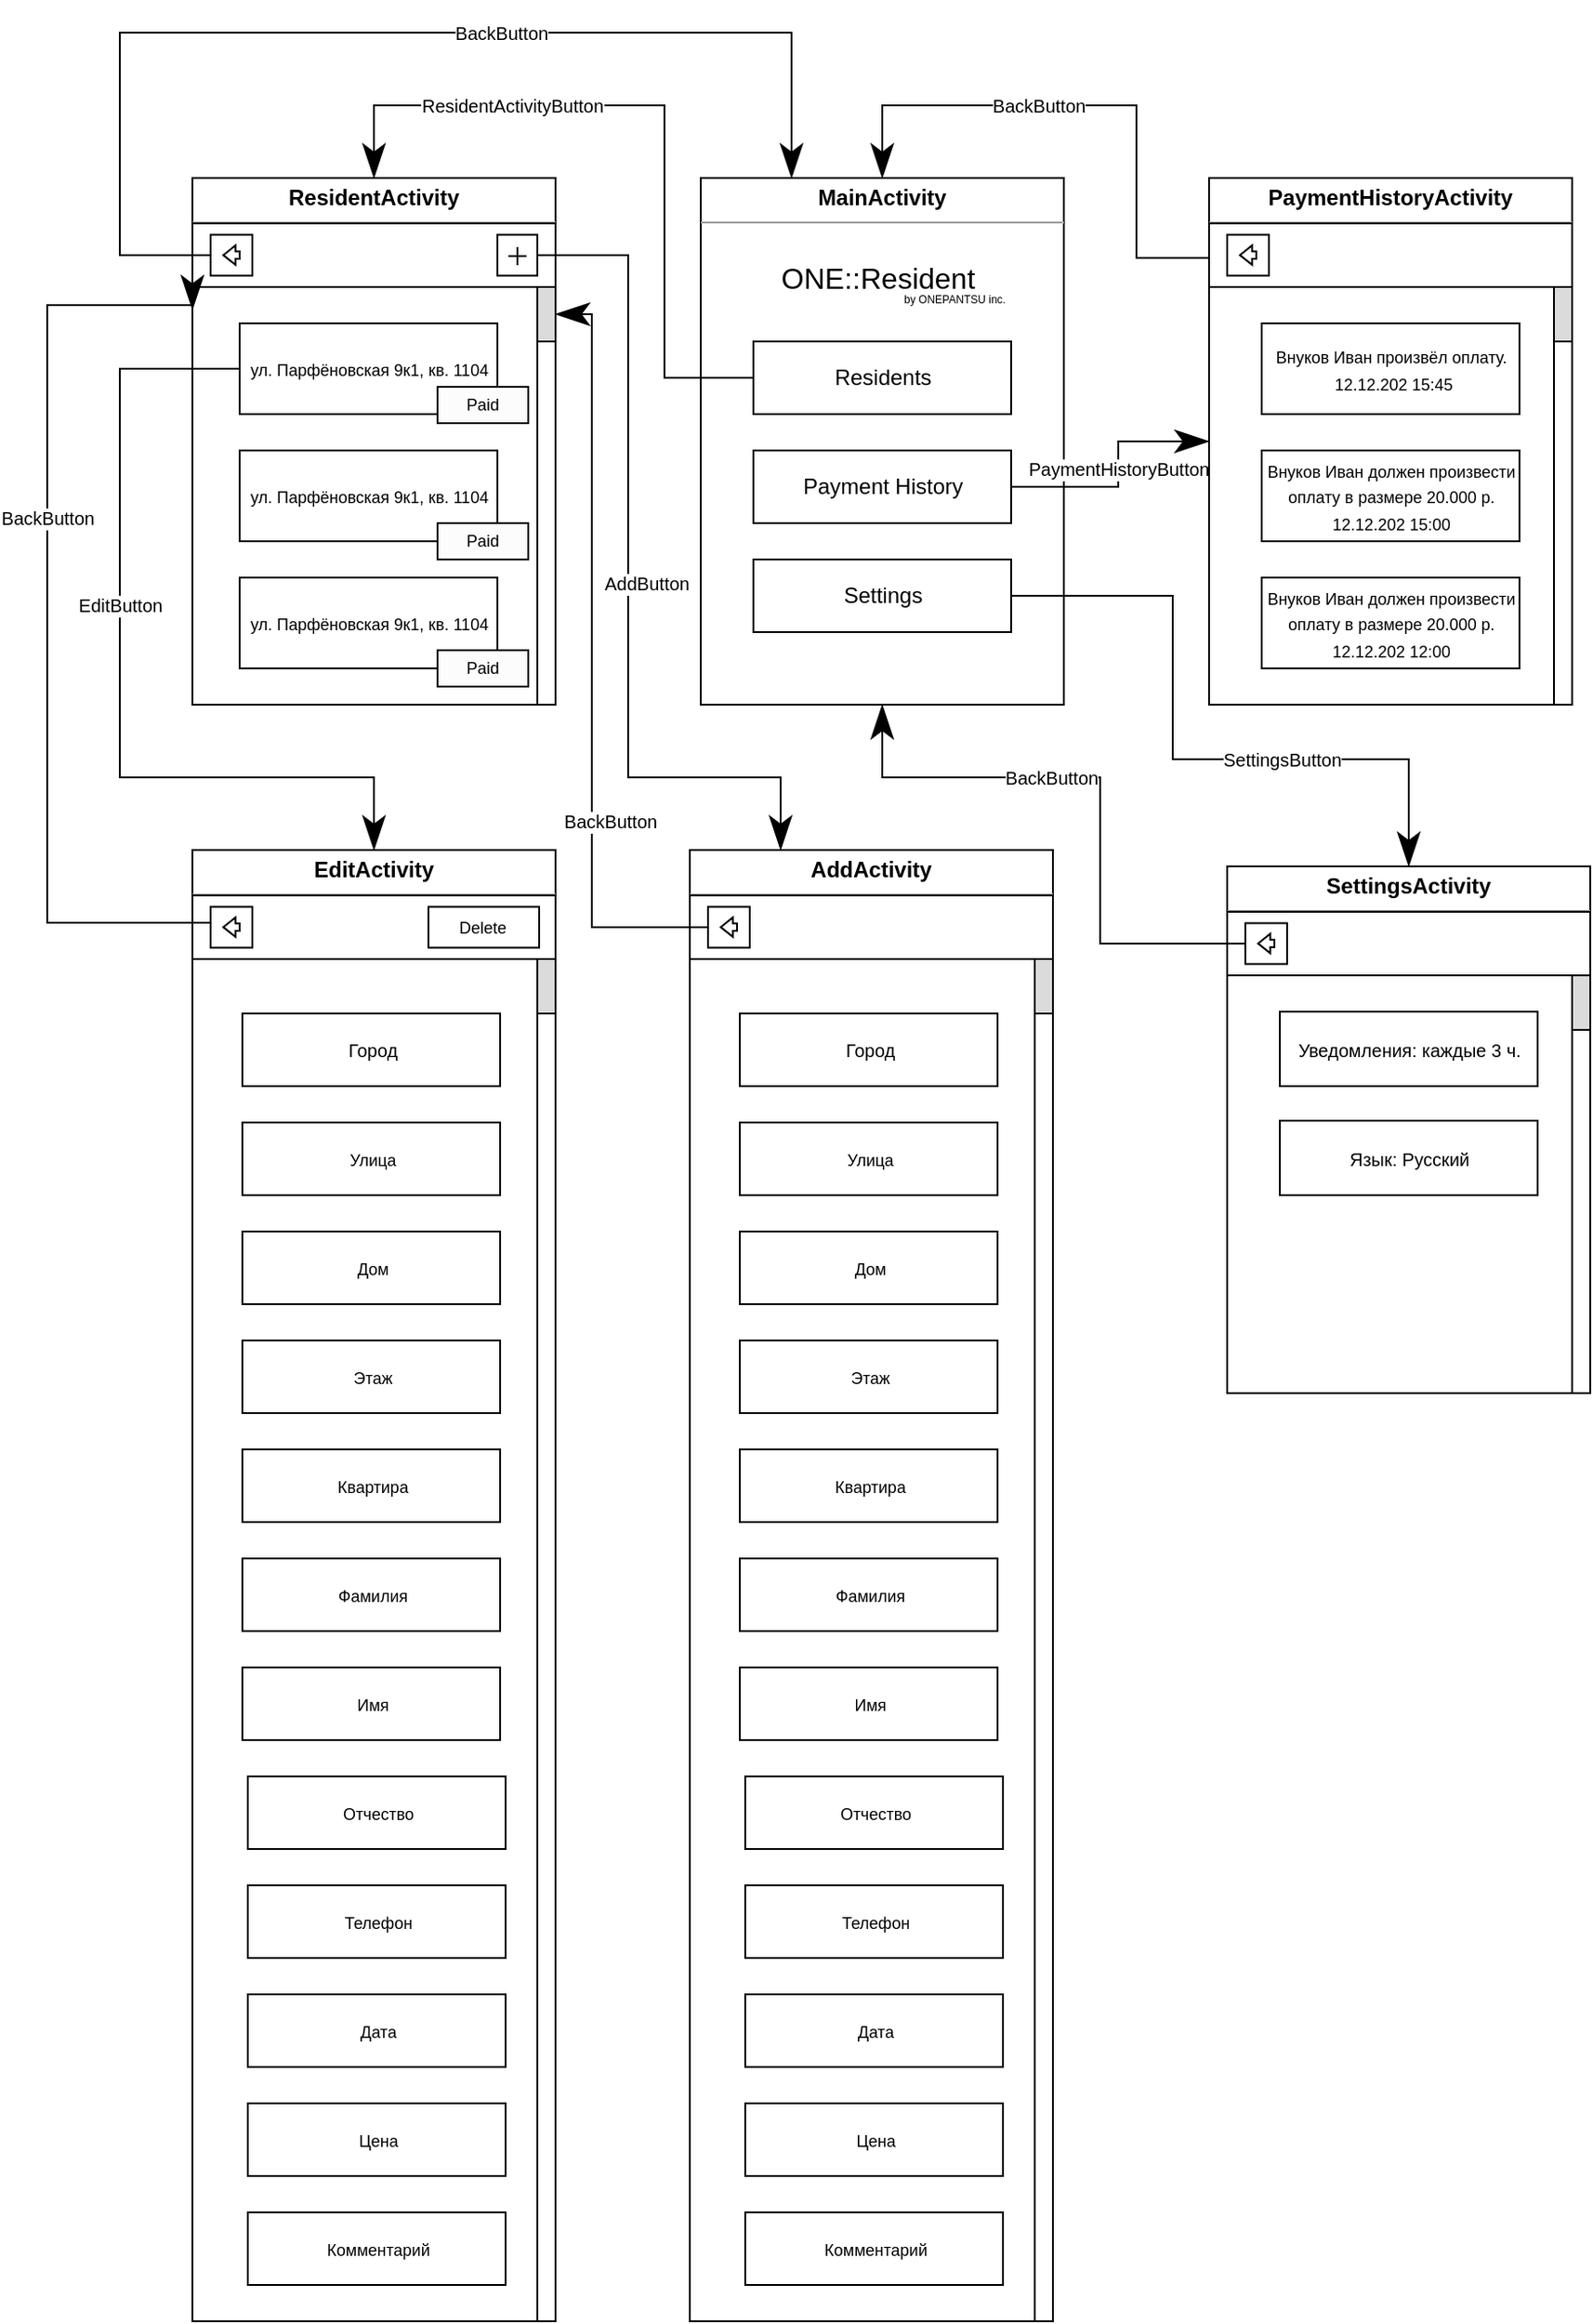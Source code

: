 <mxfile version="18.0.2" type="device"><diagram id="_rRbB2U7l9DouR_qIgC6" name="Page-1"><mxGraphModel dx="2640" dy="2209" grid="1" gridSize="10" guides="1" tooltips="1" connect="1" arrows="1" fold="1" page="1" pageScale="1" pageWidth="827" pageHeight="1169" math="0" shadow="0"><root><mxCell id="0"/><mxCell id="1" parent="0"/><mxCell id="aDEhlpfXzpoGOzu1qv88-1" value="&lt;p style=&quot;margin:0px;margin-top:4px;text-align:center;&quot;&gt;&lt;b&gt;MainActivity&lt;/b&gt;&lt;/p&gt;&lt;hr size=&quot;1&quot;&gt;&lt;div style=&quot;height:2px;&quot;&gt;&lt;/div&gt;" style="verticalAlign=top;align=left;overflow=fill;fontSize=12;fontFamily=Helvetica;html=1;" vertex="1" parent="1"><mxGeometry x="320" y="40" width="200" height="290" as="geometry"/></mxCell><mxCell id="aDEhlpfXzpoGOzu1qv88-2" value="Residents" style="html=1;" vertex="1" parent="1"><mxGeometry x="349" y="130" width="142" height="40" as="geometry"/></mxCell><mxCell id="aDEhlpfXzpoGOzu1qv88-3" value="Payment History" style="html=1;" vertex="1" parent="1"><mxGeometry x="349" y="190" width="142" height="40" as="geometry"/></mxCell><mxCell id="aDEhlpfXzpoGOzu1qv88-4" value="Settings" style="html=1;" vertex="1" parent="1"><mxGeometry x="349" y="250" width="142" height="40" as="geometry"/></mxCell><mxCell id="aDEhlpfXzpoGOzu1qv88-5" value="&lt;font style=&quot;font-size: 16px;&quot;&gt;ONE::Resident&amp;nbsp;&lt;/font&gt;" style="text;html=1;strokeColor=none;fillColor=none;align=center;verticalAlign=middle;whiteSpace=wrap;rounded=0;" vertex="1" parent="1"><mxGeometry x="370" y="80" width="100" height="30" as="geometry"/></mxCell><mxCell id="aDEhlpfXzpoGOzu1qv88-6" value="&lt;font style=&quot;font-size: 6px;&quot;&gt;by ONEPANTSU inc.&lt;/font&gt;" style="text;html=1;strokeColor=none;fillColor=none;align=center;verticalAlign=middle;whiteSpace=wrap;rounded=0;" vertex="1" parent="1"><mxGeometry x="390" y="90" width="140" height="30" as="geometry"/></mxCell><mxCell id="aDEhlpfXzpoGOzu1qv88-11" value="" style="group" vertex="1" connectable="0" parent="1"><mxGeometry x="40" y="40" width="290" height="290" as="geometry"/></mxCell><mxCell id="aDEhlpfXzpoGOzu1qv88-8" value="&lt;p style=&quot;margin:0px;margin-top:4px;text-align:center;&quot;&gt;&lt;b&gt;ResidentActivity&lt;/b&gt;&lt;/p&gt;&lt;hr size=&quot;1&quot;&gt;&lt;div style=&quot;height:2px;&quot;&gt;&lt;/div&gt;" style="verticalAlign=top;align=left;overflow=fill;fontSize=12;fontFamily=Helvetica;html=1;" vertex="1" parent="aDEhlpfXzpoGOzu1qv88-11"><mxGeometry width="200" height="290" as="geometry"/></mxCell><mxCell id="aDEhlpfXzpoGOzu1qv88-9" value="" style="rounded=0;whiteSpace=wrap;html=1;fontSize=6;" vertex="1" parent="aDEhlpfXzpoGOzu1qv88-11"><mxGeometry y="25" width="200" height="35" as="geometry"/></mxCell><mxCell id="aDEhlpfXzpoGOzu1qv88-10" value="" style="rounded=0;whiteSpace=wrap;html=1;fontSize=6;" vertex="1" parent="aDEhlpfXzpoGOzu1qv88-11"><mxGeometry x="10" y="31.25" width="23" height="22.5" as="geometry"/></mxCell><mxCell id="aDEhlpfXzpoGOzu1qv88-14" value="" style="shape=flexArrow;endArrow=classic;html=1;rounded=0;fontSize=6;endWidth=5.538;endSize=1.907;width=4.186;" edge="1" parent="aDEhlpfXzpoGOzu1qv88-11"><mxGeometry width="50" height="50" relative="1" as="geometry"><mxPoint x="26.5" y="42.45" as="sourcePoint"/><mxPoint x="16.5" y="42.45" as="targetPoint"/></mxGeometry></mxCell><mxCell id="aDEhlpfXzpoGOzu1qv88-18" value="" style="rounded=0;whiteSpace=wrap;html=1;fontSize=6;" vertex="1" parent="aDEhlpfXzpoGOzu1qv88-11"><mxGeometry x="168" y="31.25" width="22" height="22.5" as="geometry"/></mxCell><mxCell id="aDEhlpfXzpoGOzu1qv88-27" value="&lt;font style=&quot;font-size: 9px;&quot;&gt;ул. Парфёновская 9к1, кв. 1104&lt;/font&gt;" style="html=1;" vertex="1" parent="aDEhlpfXzpoGOzu1qv88-11"><mxGeometry x="26" y="80" width="142" height="50" as="geometry"/></mxCell><mxCell id="aDEhlpfXzpoGOzu1qv88-28" value="&lt;font style=&quot;font-size: 9px;&quot;&gt;ул. Парфёновская 9к1, кв. 1104&lt;/font&gt;" style="html=1;" vertex="1" parent="aDEhlpfXzpoGOzu1qv88-11"><mxGeometry x="26" y="150" width="142" height="50" as="geometry"/></mxCell><mxCell id="aDEhlpfXzpoGOzu1qv88-29" value="&lt;font style=&quot;font-size: 9px;&quot;&gt;ул. Парфёновская 9к1, кв. 1104&lt;/font&gt;" style="html=1;" vertex="1" parent="aDEhlpfXzpoGOzu1qv88-11"><mxGeometry x="26" y="220" width="142" height="50" as="geometry"/></mxCell><mxCell id="aDEhlpfXzpoGOzu1qv88-30" value="" style="rounded=0;whiteSpace=wrap;html=1;fontSize=9;" vertex="1" parent="aDEhlpfXzpoGOzu1qv88-11"><mxGeometry x="190" y="60" width="10" height="230" as="geometry"/></mxCell><mxCell id="aDEhlpfXzpoGOzu1qv88-31" value="" style="rounded=0;whiteSpace=wrap;html=1;fontSize=9;fillColor=#DBDBDB;" vertex="1" parent="aDEhlpfXzpoGOzu1qv88-11"><mxGeometry x="190" y="60" width="10" height="30" as="geometry"/></mxCell><mxCell id="aDEhlpfXzpoGOzu1qv88-98" value="" style="rounded=0;whiteSpace=wrap;html=1;fontSize=9;fillColor=#FCFCFC;" vertex="1" parent="aDEhlpfXzpoGOzu1qv88-11"><mxGeometry x="135" y="115" width="50" height="20" as="geometry"/></mxCell><mxCell id="aDEhlpfXzpoGOzu1qv88-99" value="Paid" style="text;html=1;strokeColor=none;fillColor=none;align=center;verticalAlign=middle;whiteSpace=wrap;rounded=0;fontSize=9;" vertex="1" parent="aDEhlpfXzpoGOzu1qv88-11"><mxGeometry x="130" y="110" width="60" height="30" as="geometry"/></mxCell><mxCell id="aDEhlpfXzpoGOzu1qv88-118" value="" style="rounded=0;whiteSpace=wrap;html=1;fontSize=9;fillColor=#FCFCFC;" vertex="1" parent="aDEhlpfXzpoGOzu1qv88-11"><mxGeometry x="135" y="190" width="50" height="20" as="geometry"/></mxCell><mxCell id="aDEhlpfXzpoGOzu1qv88-119" value="" style="rounded=0;whiteSpace=wrap;html=1;fontSize=9;fillColor=#FCFCFC;" vertex="1" parent="aDEhlpfXzpoGOzu1qv88-11"><mxGeometry x="135" y="260" width="50" height="20" as="geometry"/></mxCell><mxCell id="aDEhlpfXzpoGOzu1qv88-121" value="Paid" style="text;html=1;strokeColor=none;fillColor=none;align=center;verticalAlign=middle;whiteSpace=wrap;rounded=0;fontSize=9;" vertex="1" parent="aDEhlpfXzpoGOzu1qv88-11"><mxGeometry x="130" y="185" width="60" height="30" as="geometry"/></mxCell><mxCell id="aDEhlpfXzpoGOzu1qv88-122" value="Paid" style="text;html=1;strokeColor=none;fillColor=none;align=center;verticalAlign=middle;whiteSpace=wrap;rounded=0;fontSize=9;" vertex="1" parent="aDEhlpfXzpoGOzu1qv88-11"><mxGeometry x="130" y="255" width="60" height="30" as="geometry"/></mxCell><mxCell id="aDEhlpfXzpoGOzu1qv88-15" value="&lt;font style=&quot;font-size: 10px;&quot;&gt;ResidentActivityButton&lt;/font&gt;" style="endArrow=classicThin;endSize=16;endFill=1;html=1;rounded=0;fontSize=6;entryX=0.5;entryY=0;entryDx=0;entryDy=0;exitX=0;exitY=0.5;exitDx=0;exitDy=0;edgeStyle=orthogonalEdgeStyle;elbow=vertical;" edge="1" parent="1" source="aDEhlpfXzpoGOzu1qv88-2" target="aDEhlpfXzpoGOzu1qv88-8"><mxGeometry x="0.42" width="160" relative="1" as="geometry"><mxPoint x="180" y="200" as="sourcePoint"/><mxPoint x="340" y="200" as="targetPoint"/><Array as="points"><mxPoint x="300" y="150"/><mxPoint x="300"/><mxPoint x="140"/></Array><mxPoint as="offset"/></mxGeometry></mxCell><mxCell id="aDEhlpfXzpoGOzu1qv88-16" value="&lt;font style=&quot;font-size: 10px;&quot;&gt;BackButton&lt;/font&gt;" style="endArrow=classicThin;endSize=16;endFill=1;html=1;rounded=0;fontSize=6;entryX=0.25;entryY=0;entryDx=0;entryDy=0;exitX=0;exitY=0.5;exitDx=0;exitDy=0;edgeStyle=orthogonalEdgeStyle;elbow=vertical;" edge="1" parent="1" source="aDEhlpfXzpoGOzu1qv88-10" target="aDEhlpfXzpoGOzu1qv88-1"><mxGeometry x="0.227" width="160" relative="1" as="geometry"><mxPoint x="359" y="160" as="sourcePoint"/><mxPoint x="150" y="50" as="targetPoint"/><Array as="points"><mxPoint y="83"/><mxPoint y="-40"/><mxPoint x="370" y="-40"/></Array><mxPoint as="offset"/></mxGeometry></mxCell><mxCell id="aDEhlpfXzpoGOzu1qv88-23" value="" style="group" vertex="1" connectable="0" parent="1"><mxGeometry x="219" y="83" width="5" height="5" as="geometry"/></mxCell><mxCell id="aDEhlpfXzpoGOzu1qv88-19" value="" style="endArrow=none;html=1;rounded=0;fontSize=10;elbow=vertical;" edge="1" parent="aDEhlpfXzpoGOzu1qv88-23"><mxGeometry width="50" height="50" relative="1" as="geometry"><mxPoint y="5" as="sourcePoint"/><mxPoint y="-5" as="targetPoint"/><Array as="points"><mxPoint y="5"/></Array></mxGeometry></mxCell><mxCell id="aDEhlpfXzpoGOzu1qv88-20" value="" style="endArrow=none;html=1;rounded=0;fontSize=10;elbow=vertical;" edge="1" parent="aDEhlpfXzpoGOzu1qv88-23"><mxGeometry width="50" height="50" relative="1" as="geometry"><mxPoint x="5" as="sourcePoint"/><mxPoint x="-5" as="targetPoint"/><Array as="points"><mxPoint x="5"/></Array></mxGeometry></mxCell><mxCell id="aDEhlpfXzpoGOzu1qv88-33" value="&lt;p style=&quot;margin:0px;margin-top:4px;text-align:center;&quot;&gt;&lt;b&gt;EditActivity&lt;/b&gt;&lt;/p&gt;&lt;hr size=&quot;1&quot;&gt;&lt;div style=&quot;height:2px;&quot;&gt;&lt;/div&gt;" style="verticalAlign=top;align=left;overflow=fill;fontSize=12;fontFamily=Helvetica;html=1;" vertex="1" parent="1"><mxGeometry x="40" y="410" width="200" height="810" as="geometry"/></mxCell><mxCell id="aDEhlpfXzpoGOzu1qv88-34" value="" style="rounded=0;whiteSpace=wrap;html=1;fontSize=6;" vertex="1" parent="1"><mxGeometry x="40" y="435" width="200" height="35" as="geometry"/></mxCell><mxCell id="aDEhlpfXzpoGOzu1qv88-35" value="" style="rounded=0;whiteSpace=wrap;html=1;fontSize=6;" vertex="1" parent="1"><mxGeometry x="50" y="441.25" width="23" height="22.5" as="geometry"/></mxCell><mxCell id="aDEhlpfXzpoGOzu1qv88-36" value="" style="shape=flexArrow;endArrow=classic;html=1;rounded=0;fontSize=6;endWidth=5.538;endSize=1.907;width=4.186;" edge="1" parent="1"><mxGeometry width="50" height="50" relative="1" as="geometry"><mxPoint x="66.5" y="452.45" as="sourcePoint"/><mxPoint x="56.5" y="452.45" as="targetPoint"/></mxGeometry></mxCell><mxCell id="aDEhlpfXzpoGOzu1qv88-38" value="&lt;font style=&quot;font-size: 9px;&quot;&gt;Улица&lt;/font&gt;" style="html=1;" vertex="1" parent="1"><mxGeometry x="67.5" y="560" width="142" height="40" as="geometry"/></mxCell><mxCell id="aDEhlpfXzpoGOzu1qv88-39" value="&lt;font style=&quot;font-size: 9px;&quot;&gt;Дом&lt;/font&gt;" style="html=1;" vertex="1" parent="1"><mxGeometry x="67.5" y="620" width="142" height="40" as="geometry"/></mxCell><mxCell id="aDEhlpfXzpoGOzu1qv88-40" value="&lt;font style=&quot;font-size: 9px;&quot;&gt;Квартира&lt;/font&gt;" style="html=1;" vertex="1" parent="1"><mxGeometry x="67.5" y="740" width="142" height="40" as="geometry"/></mxCell><mxCell id="aDEhlpfXzpoGOzu1qv88-41" value="" style="rounded=0;whiteSpace=wrap;html=1;fontSize=9;" vertex="1" parent="1"><mxGeometry x="230" y="470" width="10" height="750" as="geometry"/></mxCell><mxCell id="aDEhlpfXzpoGOzu1qv88-42" value="" style="rounded=0;whiteSpace=wrap;html=1;fontSize=9;fillColor=#DBDBDB;" vertex="1" parent="1"><mxGeometry x="230" y="470" width="10" height="30" as="geometry"/></mxCell><mxCell id="aDEhlpfXzpoGOzu1qv88-43" value="&lt;font style=&quot;font-size: 9px;&quot;&gt;Этаж&lt;/font&gt;" style="html=1;" vertex="1" parent="1"><mxGeometry x="67.5" y="680" width="142" height="40" as="geometry"/></mxCell><mxCell id="aDEhlpfXzpoGOzu1qv88-44" value="&lt;font style=&quot;font-size: 9px;&quot;&gt;Фамилия&lt;/font&gt;" style="html=1;" vertex="1" parent="1"><mxGeometry x="67.5" y="800" width="142" height="40" as="geometry"/></mxCell><mxCell id="aDEhlpfXzpoGOzu1qv88-45" value="&lt;font style=&quot;font-size: 9px;&quot;&gt;Имя&lt;/font&gt;" style="html=1;" vertex="1" parent="1"><mxGeometry x="67.5" y="860" width="142" height="40" as="geometry"/></mxCell><mxCell id="aDEhlpfXzpoGOzu1qv88-46" value="&lt;font style=&quot;font-size: 9px;&quot;&gt;Отчество&lt;/font&gt;" style="html=1;" vertex="1" parent="1"><mxGeometry x="70.5" y="920" width="142" height="40" as="geometry"/></mxCell><mxCell id="aDEhlpfXzpoGOzu1qv88-47" value="&lt;font style=&quot;font-size: 9px;&quot;&gt;Телефон&lt;/font&gt;" style="html=1;" vertex="1" parent="1"><mxGeometry x="70.5" y="980" width="142" height="40" as="geometry"/></mxCell><mxCell id="aDEhlpfXzpoGOzu1qv88-48" value="&lt;font style=&quot;font-size: 9px;&quot;&gt;Дата&lt;/font&gt;" style="html=1;" vertex="1" parent="1"><mxGeometry x="70.5" y="1040" width="142" height="40" as="geometry"/></mxCell><mxCell id="aDEhlpfXzpoGOzu1qv88-49" value="&lt;font style=&quot;font-size: 9px;&quot;&gt;Цена&lt;/font&gt;" style="html=1;" vertex="1" parent="1"><mxGeometry x="70.5" y="1100" width="142" height="40" as="geometry"/></mxCell><mxCell id="aDEhlpfXzpoGOzu1qv88-50" value="&lt;font style=&quot;font-size: 9px;&quot;&gt;Комментарий&lt;/font&gt;" style="html=1;" vertex="1" parent="1"><mxGeometry x="70.5" y="1160" width="142" height="40" as="geometry"/></mxCell><mxCell id="aDEhlpfXzpoGOzu1qv88-52" value="" style="rounded=0;whiteSpace=wrap;html=1;fontSize=6;" vertex="1" parent="1"><mxGeometry x="170" y="441.25" width="61" height="22.5" as="geometry"/></mxCell><mxCell id="aDEhlpfXzpoGOzu1qv88-53" value="Delete" style="text;html=1;strokeColor=none;fillColor=none;align=center;verticalAlign=middle;whiteSpace=wrap;rounded=0;fontSize=9;" vertex="1" parent="1"><mxGeometry x="170" y="437.5" width="60" height="30" as="geometry"/></mxCell><mxCell id="aDEhlpfXzpoGOzu1qv88-54" value="&lt;font size=&quot;1&quot;&gt;Город&lt;/font&gt;" style="html=1;" vertex="1" parent="1"><mxGeometry x="67.5" y="500" width="142" height="40" as="geometry"/></mxCell><mxCell id="aDEhlpfXzpoGOzu1qv88-56" value="&lt;p style=&quot;margin:0px;margin-top:4px;text-align:center;&quot;&gt;&lt;b&gt;AddActivity&lt;/b&gt;&lt;/p&gt;&lt;hr size=&quot;1&quot;&gt;&lt;div style=&quot;height:2px;&quot;&gt;&lt;/div&gt;" style="verticalAlign=top;align=left;overflow=fill;fontSize=12;fontFamily=Helvetica;html=1;" vertex="1" parent="1"><mxGeometry x="314" y="410" width="200" height="810" as="geometry"/></mxCell><mxCell id="aDEhlpfXzpoGOzu1qv88-57" value="" style="rounded=0;whiteSpace=wrap;html=1;fontSize=6;" vertex="1" parent="1"><mxGeometry x="314" y="435" width="200" height="35" as="geometry"/></mxCell><mxCell id="aDEhlpfXzpoGOzu1qv88-58" value="" style="rounded=0;whiteSpace=wrap;html=1;fontSize=6;" vertex="1" parent="1"><mxGeometry x="324" y="441.25" width="23" height="22.5" as="geometry"/></mxCell><mxCell id="aDEhlpfXzpoGOzu1qv88-59" value="" style="shape=flexArrow;endArrow=classic;html=1;rounded=0;fontSize=6;endWidth=5.538;endSize=1.907;width=4.186;" edge="1" parent="1"><mxGeometry width="50" height="50" relative="1" as="geometry"><mxPoint x="340.5" y="452.45" as="sourcePoint"/><mxPoint x="330.5" y="452.45" as="targetPoint"/></mxGeometry></mxCell><mxCell id="aDEhlpfXzpoGOzu1qv88-60" value="&lt;font style=&quot;font-size: 9px;&quot;&gt;Улица&lt;/font&gt;" style="html=1;" vertex="1" parent="1"><mxGeometry x="341.5" y="560" width="142" height="40" as="geometry"/></mxCell><mxCell id="aDEhlpfXzpoGOzu1qv88-61" value="&lt;font style=&quot;font-size: 9px;&quot;&gt;Дом&lt;/font&gt;" style="html=1;" vertex="1" parent="1"><mxGeometry x="341.5" y="620" width="142" height="40" as="geometry"/></mxCell><mxCell id="aDEhlpfXzpoGOzu1qv88-62" value="&lt;font style=&quot;font-size: 9px;&quot;&gt;Квартира&lt;/font&gt;" style="html=1;" vertex="1" parent="1"><mxGeometry x="341.5" y="740" width="142" height="40" as="geometry"/></mxCell><mxCell id="aDEhlpfXzpoGOzu1qv88-63" value="" style="rounded=0;whiteSpace=wrap;html=1;fontSize=9;" vertex="1" parent="1"><mxGeometry x="504" y="470" width="10" height="750" as="geometry"/></mxCell><mxCell id="aDEhlpfXzpoGOzu1qv88-64" value="" style="rounded=0;whiteSpace=wrap;html=1;fontSize=9;fillColor=#DBDBDB;" vertex="1" parent="1"><mxGeometry x="504" y="470" width="10" height="30" as="geometry"/></mxCell><mxCell id="aDEhlpfXzpoGOzu1qv88-65" value="&lt;font style=&quot;font-size: 9px;&quot;&gt;Этаж&lt;/font&gt;" style="html=1;" vertex="1" parent="1"><mxGeometry x="341.5" y="680" width="142" height="40" as="geometry"/></mxCell><mxCell id="aDEhlpfXzpoGOzu1qv88-66" value="&lt;font style=&quot;font-size: 9px;&quot;&gt;Фамилия&lt;/font&gt;" style="html=1;" vertex="1" parent="1"><mxGeometry x="341.5" y="800" width="142" height="40" as="geometry"/></mxCell><mxCell id="aDEhlpfXzpoGOzu1qv88-67" value="&lt;font style=&quot;font-size: 9px;&quot;&gt;Имя&lt;/font&gt;" style="html=1;" vertex="1" parent="1"><mxGeometry x="341.5" y="860" width="142" height="40" as="geometry"/></mxCell><mxCell id="aDEhlpfXzpoGOzu1qv88-68" value="&lt;font style=&quot;font-size: 9px;&quot;&gt;Отчество&lt;/font&gt;" style="html=1;" vertex="1" parent="1"><mxGeometry x="344.5" y="920" width="142" height="40" as="geometry"/></mxCell><mxCell id="aDEhlpfXzpoGOzu1qv88-69" value="&lt;font style=&quot;font-size: 9px;&quot;&gt;Телефон&lt;/font&gt;" style="html=1;" vertex="1" parent="1"><mxGeometry x="344.5" y="980" width="142" height="40" as="geometry"/></mxCell><mxCell id="aDEhlpfXzpoGOzu1qv88-70" value="&lt;font style=&quot;font-size: 9px;&quot;&gt;Дата&lt;/font&gt;" style="html=1;" vertex="1" parent="1"><mxGeometry x="344.5" y="1040" width="142" height="40" as="geometry"/></mxCell><mxCell id="aDEhlpfXzpoGOzu1qv88-71" value="&lt;font style=&quot;font-size: 9px;&quot;&gt;Цена&lt;/font&gt;" style="html=1;" vertex="1" parent="1"><mxGeometry x="344.5" y="1100" width="142" height="40" as="geometry"/></mxCell><mxCell id="aDEhlpfXzpoGOzu1qv88-72" value="&lt;font style=&quot;font-size: 9px;&quot;&gt;Комментарий&lt;/font&gt;" style="html=1;" vertex="1" parent="1"><mxGeometry x="344.5" y="1160" width="142" height="40" as="geometry"/></mxCell><mxCell id="aDEhlpfXzpoGOzu1qv88-75" value="&lt;font size=&quot;1&quot;&gt;Город&lt;/font&gt;" style="html=1;" vertex="1" parent="1"><mxGeometry x="341.5" y="500" width="142" height="40" as="geometry"/></mxCell><mxCell id="aDEhlpfXzpoGOzu1qv88-76" value="&lt;font style=&quot;font-size: 10px;&quot;&gt;EditButton&lt;/font&gt;" style="endArrow=classicThin;endSize=16;endFill=1;html=1;rounded=0;fontSize=6;entryX=0.5;entryY=0;entryDx=0;entryDy=0;exitX=0;exitY=0.5;exitDx=0;exitDy=0;edgeStyle=orthogonalEdgeStyle;elbow=vertical;" edge="1" parent="1" source="aDEhlpfXzpoGOzu1qv88-27" target="aDEhlpfXzpoGOzu1qv88-33"><mxGeometry x="-0.168" width="160" relative="1" as="geometry"><mxPoint x="60" y="92.5" as="sourcePoint"/><mxPoint x="380" y="50.0" as="targetPoint"/><Array as="points"><mxPoint y="145"/><mxPoint y="370"/><mxPoint x="140" y="370"/></Array><mxPoint as="offset"/></mxGeometry></mxCell><mxCell id="aDEhlpfXzpoGOzu1qv88-77" value="&lt;font style=&quot;font-size: 10px;&quot;&gt;BackButton&lt;/font&gt;" style="endArrow=classicThin;endSize=16;endFill=1;html=1;rounded=0;fontSize=6;entryX=0;entryY=0.25;entryDx=0;entryDy=0;exitX=0;exitY=0.5;exitDx=0;exitDy=0;edgeStyle=orthogonalEdgeStyle;elbow=vertical;" edge="1" parent="1" source="aDEhlpfXzpoGOzu1qv88-35" target="aDEhlpfXzpoGOzu1qv88-8"><mxGeometry x="0.227" width="160" relative="1" as="geometry"><mxPoint x="60" y="92.5" as="sourcePoint"/><mxPoint x="380" y="50" as="targetPoint"/><Array as="points"><mxPoint x="50" y="450"/><mxPoint x="-40" y="450"/><mxPoint x="-40" y="110"/><mxPoint x="40" y="110"/></Array><mxPoint as="offset"/></mxGeometry></mxCell><mxCell id="aDEhlpfXzpoGOzu1qv88-79" value="&lt;font style=&quot;font-size: 10px;&quot;&gt;BackButton&lt;/font&gt;" style="endArrow=classicThin;endSize=16;endFill=1;html=1;rounded=0;fontSize=6;entryX=1;entryY=0.5;entryDx=0;entryDy=0;exitX=0;exitY=0.5;exitDx=0;exitDy=0;edgeStyle=orthogonalEdgeStyle;elbow=vertical;" edge="1" parent="1" source="aDEhlpfXzpoGOzu1qv88-58" target="aDEhlpfXzpoGOzu1qv88-31"><mxGeometry x="-0.416" y="-10" width="160" relative="1" as="geometry"><mxPoint x="60" y="443.5" as="sourcePoint"/><mxPoint x="50" y="120" as="targetPoint"/><Array as="points"><mxPoint x="260" y="453"/><mxPoint x="260" y="115"/></Array><mxPoint as="offset"/></mxGeometry></mxCell><mxCell id="aDEhlpfXzpoGOzu1qv88-80" value="&lt;font style=&quot;font-size: 10px;&quot;&gt;AddButton&lt;/font&gt;" style="endArrow=classicThin;endSize=16;endFill=1;html=1;rounded=0;fontSize=6;entryX=0.25;entryY=0;entryDx=0;entryDy=0;edgeStyle=orthogonalEdgeStyle;elbow=vertical;exitX=1;exitY=0.5;exitDx=0;exitDy=0;" edge="1" parent="1" source="aDEhlpfXzpoGOzu1qv88-18" target="aDEhlpfXzpoGOzu1qv88-56"><mxGeometry x="-0.005" y="10" width="160" relative="1" as="geometry"><mxPoint x="699.97" y="128.98" as="sourcePoint"/><mxPoint x="849.97" y="98.98" as="targetPoint"/><Array as="points"><mxPoint x="280" y="83"/><mxPoint x="280" y="370"/><mxPoint x="364" y="370"/></Array><mxPoint y="1" as="offset"/></mxGeometry></mxCell><mxCell id="aDEhlpfXzpoGOzu1qv88-93" value="&lt;font style=&quot;font-size: 10px;&quot;&gt;BackButton&lt;/font&gt;" style="endArrow=classicThin;endSize=16;endFill=1;html=1;rounded=0;fontSize=6;entryX=0.5;entryY=0;entryDx=0;entryDy=0;exitX=0;exitY=0.5;exitDx=0;exitDy=0;edgeStyle=orthogonalEdgeStyle;elbow=vertical;" edge="1" parent="1" source="aDEhlpfXzpoGOzu1qv88-84" target="aDEhlpfXzpoGOzu1qv88-1"><mxGeometry x="0.202" width="160" relative="1" as="geometry"><mxPoint x="600" y="83" as="sourcePoint"/><mxPoint x="920" y="40.5" as="targetPoint"/><Array as="points"><mxPoint x="610" y="84"/><mxPoint x="560" y="84"/><mxPoint x="560"/><mxPoint x="420"/></Array><mxPoint as="offset"/></mxGeometry></mxCell><mxCell id="aDEhlpfXzpoGOzu1qv88-94" value="&lt;span style=&quot;font-size: 10px;&quot;&gt;PaymentHistoryButton&lt;/span&gt;" style="endArrow=classicThin;endSize=16;endFill=1;html=1;rounded=0;fontSize=6;entryX=0;entryY=0.5;entryDx=0;entryDy=0;exitX=1;exitY=0.5;exitDx=0;exitDy=0;edgeStyle=orthogonalEdgeStyle;elbow=vertical;" edge="1" parent="1" source="aDEhlpfXzpoGOzu1qv88-3" target="aDEhlpfXzpoGOzu1qv88-82"><mxGeometry x="0.03" width="160" relative="1" as="geometry"><mxPoint x="359" y="160" as="sourcePoint"/><mxPoint x="150" y="50" as="targetPoint"/><Array as="points"><mxPoint x="550" y="210"/><mxPoint x="550" y="185"/></Array><mxPoint as="offset"/></mxGeometry></mxCell><mxCell id="aDEhlpfXzpoGOzu1qv88-82" value="&lt;p style=&quot;margin:0px;margin-top:4px;text-align:center;&quot;&gt;&lt;b&gt;PaymentHistoryActivity&lt;/b&gt;&lt;/p&gt;&lt;hr size=&quot;1&quot;&gt;&lt;div style=&quot;height:2px;&quot;&gt;&lt;/div&gt;" style="verticalAlign=top;align=left;overflow=fill;fontSize=12;fontFamily=Helvetica;html=1;" vertex="1" parent="1"><mxGeometry x="600" y="40" width="200" height="290" as="geometry"/></mxCell><mxCell id="aDEhlpfXzpoGOzu1qv88-83" value="" style="rounded=0;whiteSpace=wrap;html=1;fontSize=6;" vertex="1" parent="1"><mxGeometry x="600" y="65" width="200" height="35" as="geometry"/></mxCell><mxCell id="aDEhlpfXzpoGOzu1qv88-84" value="" style="rounded=0;whiteSpace=wrap;html=1;fontSize=6;" vertex="1" parent="1"><mxGeometry x="610" y="71.25" width="23" height="22.5" as="geometry"/></mxCell><mxCell id="aDEhlpfXzpoGOzu1qv88-85" value="" style="shape=flexArrow;endArrow=classic;html=1;rounded=0;fontSize=6;endWidth=5.538;endSize=1.907;width=4.186;" edge="1" parent="1"><mxGeometry width="50" height="50" relative="1" as="geometry"><mxPoint x="626.5" y="82.45" as="sourcePoint"/><mxPoint x="616.5" y="82.45" as="targetPoint"/></mxGeometry></mxCell><mxCell id="aDEhlpfXzpoGOzu1qv88-87" value="&lt;font style=&quot;font-size: 9px;&quot;&gt;Внуков Иван произвёл оплату.&lt;br&gt;&amp;nbsp;12.12.202 15:45&lt;/font&gt;" style="html=1;" vertex="1" parent="1"><mxGeometry x="629" y="120" width="142" height="50" as="geometry"/></mxCell><mxCell id="aDEhlpfXzpoGOzu1qv88-88" value="&lt;font style=&quot;font-size: 9px;&quot;&gt;Внуков Иван должен произвести &lt;br&gt;оплату в размере 20.000 р.&lt;br&gt;12.12.202 15:00&lt;br&gt;&lt;/font&gt;" style="html=1;" vertex="1" parent="1"><mxGeometry x="629" y="190" width="142" height="50" as="geometry"/></mxCell><mxCell id="aDEhlpfXzpoGOzu1qv88-90" value="" style="rounded=0;whiteSpace=wrap;html=1;fontSize=9;" vertex="1" parent="1"><mxGeometry x="790" y="100" width="10" height="230" as="geometry"/></mxCell><mxCell id="aDEhlpfXzpoGOzu1qv88-91" value="" style="rounded=0;whiteSpace=wrap;html=1;fontSize=9;fillColor=#DBDBDB;" vertex="1" parent="1"><mxGeometry x="790" y="100" width="10" height="30" as="geometry"/></mxCell><mxCell id="aDEhlpfXzpoGOzu1qv88-92" value="&lt;font style=&quot;font-size: 9px;&quot;&gt;Внуков Иван должен произвести &lt;br&gt;оплату в размере 20.000 р.&lt;br&gt;12.12.202 12:00&lt;br&gt;&lt;/font&gt;" style="html=1;" vertex="1" parent="1"><mxGeometry x="629" y="260" width="142" height="50" as="geometry"/></mxCell><mxCell id="aDEhlpfXzpoGOzu1qv88-124" value="&lt;p style=&quot;margin:0px;margin-top:4px;text-align:center;&quot;&gt;&lt;b&gt;SettingsActivity&lt;/b&gt;&lt;/p&gt;&lt;hr size=&quot;1&quot;&gt;&lt;div style=&quot;height:2px;&quot;&gt;&lt;/div&gt;" style="verticalAlign=top;align=left;overflow=fill;fontSize=12;fontFamily=Helvetica;html=1;" vertex="1" parent="1"><mxGeometry x="610" y="419" width="200" height="290" as="geometry"/></mxCell><mxCell id="aDEhlpfXzpoGOzu1qv88-125" value="" style="rounded=0;whiteSpace=wrap;html=1;fontSize=6;" vertex="1" parent="1"><mxGeometry x="610" y="444" width="200" height="35" as="geometry"/></mxCell><mxCell id="aDEhlpfXzpoGOzu1qv88-126" value="" style="rounded=0;whiteSpace=wrap;html=1;fontSize=6;" vertex="1" parent="1"><mxGeometry x="620" y="450.25" width="23" height="22.5" as="geometry"/></mxCell><mxCell id="aDEhlpfXzpoGOzu1qv88-127" value="" style="shape=flexArrow;endArrow=classic;html=1;rounded=0;fontSize=6;endWidth=5.538;endSize=1.907;width=4.186;" edge="1" parent="1"><mxGeometry width="50" height="50" relative="1" as="geometry"><mxPoint x="636.5" y="461.45" as="sourcePoint"/><mxPoint x="626.5" y="461.45" as="targetPoint"/></mxGeometry></mxCell><mxCell id="aDEhlpfXzpoGOzu1qv88-128" value="&lt;font style=&quot;font-size: 10px;&quot;&gt;Уведомления: каждые 3 ч.&lt;/font&gt;" style="html=1;" vertex="1" parent="1"><mxGeometry x="639" y="499" width="142" height="41" as="geometry"/></mxCell><mxCell id="aDEhlpfXzpoGOzu1qv88-129" value="&lt;font style=&quot;&quot;&gt;&lt;font style=&quot;font-size: 10px;&quot;&gt;Язык: Русский&lt;/font&gt;&lt;br&gt;&lt;/font&gt;" style="html=1;" vertex="1" parent="1"><mxGeometry x="639" y="559" width="142" height="41" as="geometry"/></mxCell><mxCell id="aDEhlpfXzpoGOzu1qv88-130" value="" style="rounded=0;whiteSpace=wrap;html=1;fontSize=9;" vertex="1" parent="1"><mxGeometry x="800" y="479" width="10" height="230" as="geometry"/></mxCell><mxCell id="aDEhlpfXzpoGOzu1qv88-131" value="" style="rounded=0;whiteSpace=wrap;html=1;fontSize=9;fillColor=#DBDBDB;" vertex="1" parent="1"><mxGeometry x="800" y="479" width="10" height="30" as="geometry"/></mxCell><mxCell id="aDEhlpfXzpoGOzu1qv88-134" value="&lt;font style=&quot;font-size: 10px;&quot;&gt;BackButton&lt;/font&gt;" style="endArrow=classicThin;endSize=16;endFill=1;html=1;rounded=0;fontSize=6;entryX=0.5;entryY=1;entryDx=0;entryDy=0;exitX=0;exitY=0.5;exitDx=0;exitDy=0;edgeStyle=orthogonalEdgeStyle;elbow=vertical;" edge="1" parent="1" source="aDEhlpfXzpoGOzu1qv88-126" target="aDEhlpfXzpoGOzu1qv88-1"><mxGeometry x="0.202" width="160" relative="1" as="geometry"><mxPoint x="629" y="433.5" as="sourcePoint"/><mxPoint x="439" y="391.0" as="targetPoint"/><Array as="points"><mxPoint x="540" y="462"/><mxPoint x="540" y="370"/><mxPoint x="420" y="370"/></Array><mxPoint as="offset"/></mxGeometry></mxCell><mxCell id="aDEhlpfXzpoGOzu1qv88-135" value="&lt;span style=&quot;font-size: 10px;&quot;&gt;SettingsButton&lt;/span&gt;" style="endArrow=classicThin;endSize=16;endFill=1;html=1;rounded=0;fontSize=6;entryX=0.5;entryY=0;entryDx=0;entryDy=0;exitX=1;exitY=0.5;exitDx=0;exitDy=0;edgeStyle=orthogonalEdgeStyle;elbow=vertical;" edge="1" parent="1" source="aDEhlpfXzpoGOzu1qv88-4" target="aDEhlpfXzpoGOzu1qv88-124"><mxGeometry x="0.299" width="160" relative="1" as="geometry"><mxPoint x="501" y="220" as="sourcePoint"/><mxPoint x="610" y="195" as="targetPoint"/><Array as="points"><mxPoint x="580" y="270"/><mxPoint x="580" y="360"/><mxPoint x="710" y="360"/></Array><mxPoint as="offset"/></mxGeometry></mxCell></root></mxGraphModel></diagram></mxfile>